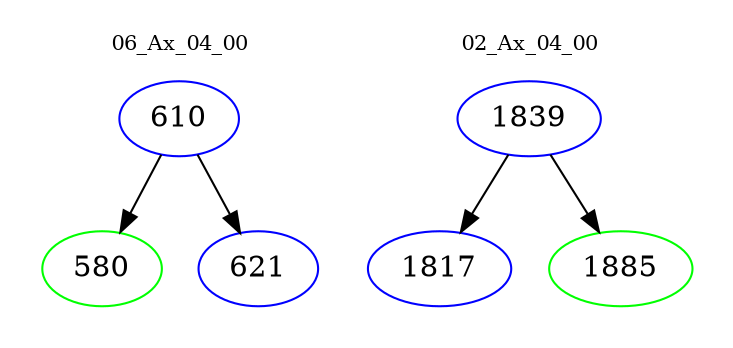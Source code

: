 digraph{
subgraph cluster_0 {
color = white
label = "06_Ax_04_00";
fontsize=10;
T0_610 [label="610", color="blue"]
T0_610 -> T0_580 [color="black"]
T0_580 [label="580", color="green"]
T0_610 -> T0_621 [color="black"]
T0_621 [label="621", color="blue"]
}
subgraph cluster_1 {
color = white
label = "02_Ax_04_00";
fontsize=10;
T1_1839 [label="1839", color="blue"]
T1_1839 -> T1_1817 [color="black"]
T1_1817 [label="1817", color="blue"]
T1_1839 -> T1_1885 [color="black"]
T1_1885 [label="1885", color="green"]
}
}
